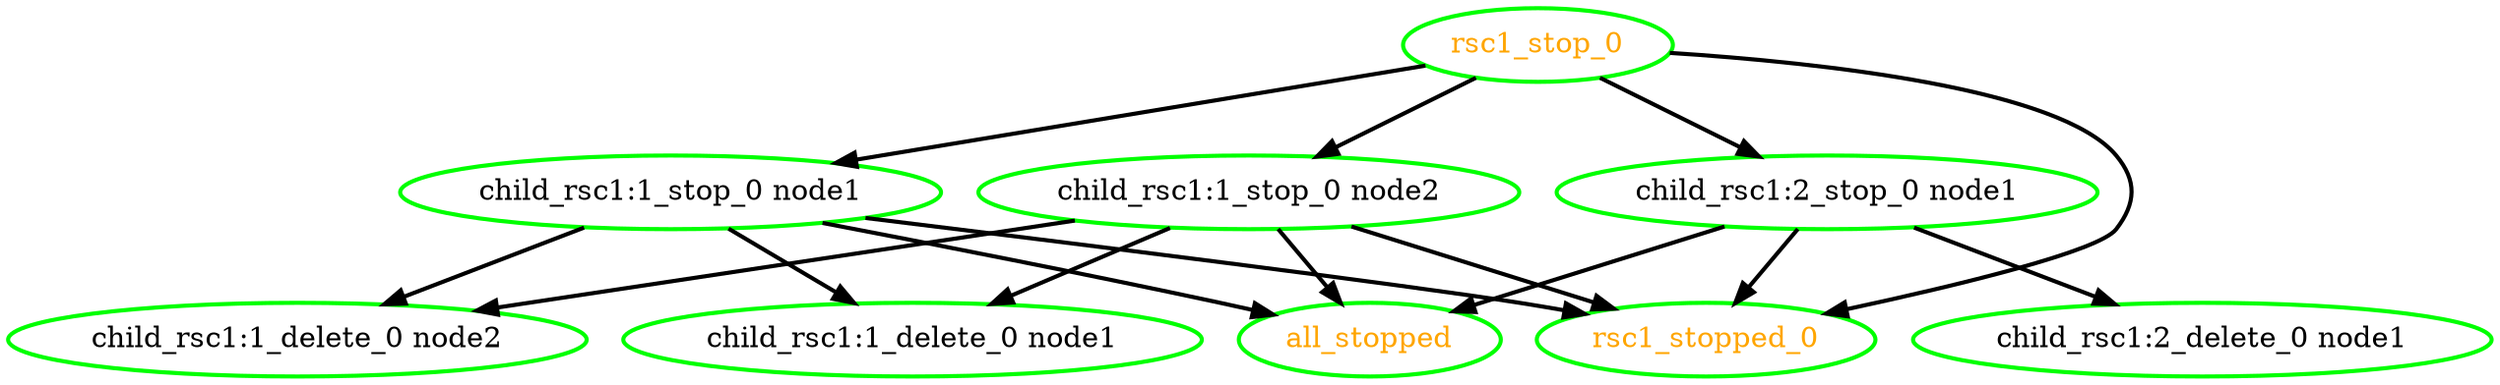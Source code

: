  digraph "g" {
"all_stopped" [ style=bold color="green" fontcolor="orange" ]
"child_rsc1:1_delete_0 node1" [ style=bold color="green" fontcolor="black"]
"child_rsc1:1_delete_0 node2" [ style=bold color="green" fontcolor="black"]
"child_rsc1:1_stop_0 node1" -> "all_stopped" [ style = bold]
"child_rsc1:1_stop_0 node1" -> "child_rsc1:1_delete_0 node1" [ style = bold]
"child_rsc1:1_stop_0 node1" -> "child_rsc1:1_delete_0 node2" [ style = bold]
"child_rsc1:1_stop_0 node1" -> "rsc1_stopped_0" [ style = bold]
"child_rsc1:1_stop_0 node1" [ style=bold color="green" fontcolor="black"]
"child_rsc1:1_stop_0 node2" -> "all_stopped" [ style = bold]
"child_rsc1:1_stop_0 node2" -> "child_rsc1:1_delete_0 node1" [ style = bold]
"child_rsc1:1_stop_0 node2" -> "child_rsc1:1_delete_0 node2" [ style = bold]
"child_rsc1:1_stop_0 node2" -> "rsc1_stopped_0" [ style = bold]
"child_rsc1:1_stop_0 node2" [ style=bold color="green" fontcolor="black"]
"child_rsc1:2_delete_0 node1" [ style=bold color="green" fontcolor="black"]
"child_rsc1:2_stop_0 node1" -> "all_stopped" [ style = bold]
"child_rsc1:2_stop_0 node1" -> "child_rsc1:2_delete_0 node1" [ style = bold]
"child_rsc1:2_stop_0 node1" -> "rsc1_stopped_0" [ style = bold]
"child_rsc1:2_stop_0 node1" [ style=bold color="green" fontcolor="black"]
"rsc1_stop_0" -> "child_rsc1:1_stop_0 node1" [ style = bold]
"rsc1_stop_0" -> "child_rsc1:1_stop_0 node2" [ style = bold]
"rsc1_stop_0" -> "child_rsc1:2_stop_0 node1" [ style = bold]
"rsc1_stop_0" -> "rsc1_stopped_0" [ style = bold]
"rsc1_stop_0" [ style=bold color="green" fontcolor="orange" ]
"rsc1_stopped_0" [ style=bold color="green" fontcolor="orange" ]
}
